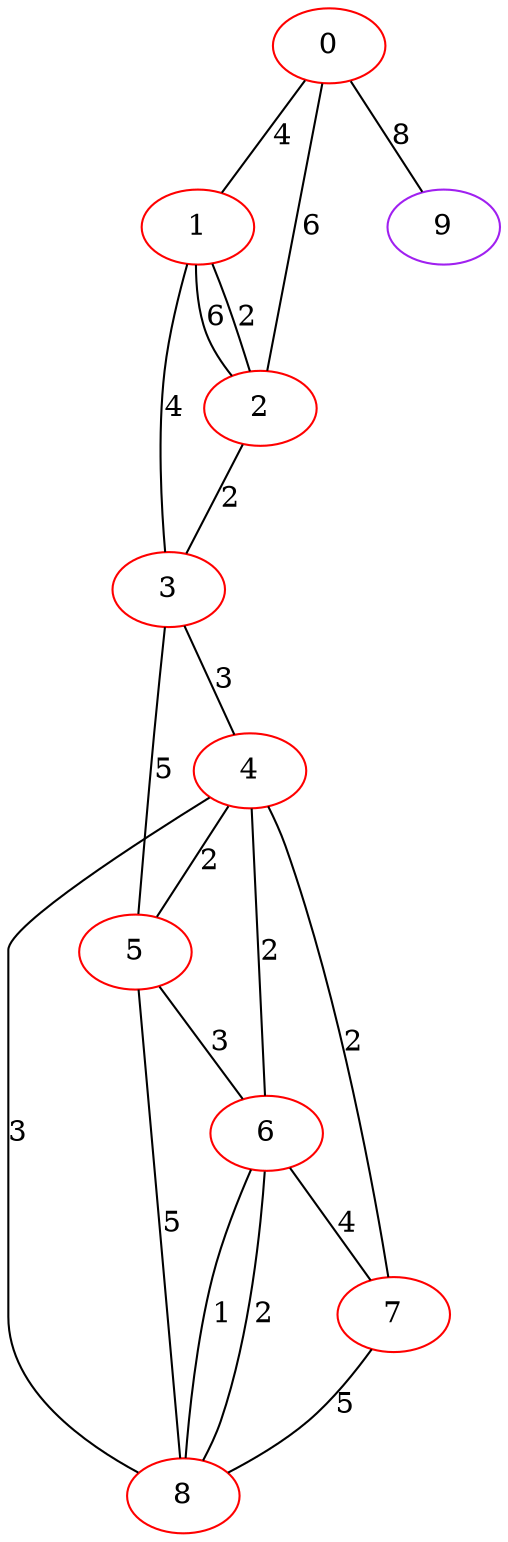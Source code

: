 graph "" {
0 [color=red, weight=1];
1 [color=red, weight=1];
2 [color=red, weight=1];
3 [color=red, weight=1];
4 [color=red, weight=1];
5 [color=red, weight=1];
6 [color=red, weight=1];
7 [color=red, weight=1];
8 [color=red, weight=1];
9 [color=purple, weight=4];
0 -- 1  [key=0, label=4];
0 -- 2  [key=0, label=6];
0 -- 9  [key=0, label=8];
1 -- 2  [key=0, label=6];
1 -- 2  [key=1, label=2];
1 -- 3  [key=0, label=4];
2 -- 3  [key=0, label=2];
3 -- 4  [key=0, label=3];
3 -- 5  [key=0, label=5];
4 -- 8  [key=0, label=3];
4 -- 5  [key=0, label=2];
4 -- 6  [key=0, label=2];
4 -- 7  [key=0, label=2];
5 -- 8  [key=0, label=5];
5 -- 6  [key=0, label=3];
6 -- 8  [key=0, label=1];
6 -- 8  [key=1, label=2];
6 -- 7  [key=0, label=4];
7 -- 8  [key=0, label=5];
}
